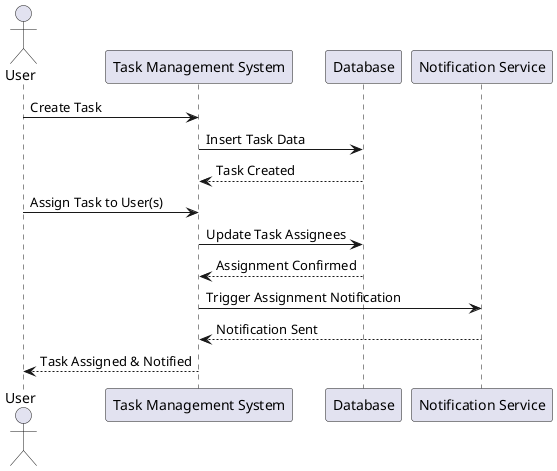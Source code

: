 @startuml
actor "User" as User
participant "Task Management System" as System
participant "Database" as Database
participant "Notification Service" as Notify

User -> System: Create Task
System -> Database: Insert Task Data
Database --> System: Task Created

User -> System: Assign Task to User(s)
System -> Database: Update Task Assignees
Database --> System: Assignment Confirmed

System -> Notify: Trigger Assignment Notification
Notify --> System: Notification Sent

System --> User: Task Assigned & Notified

@enduml